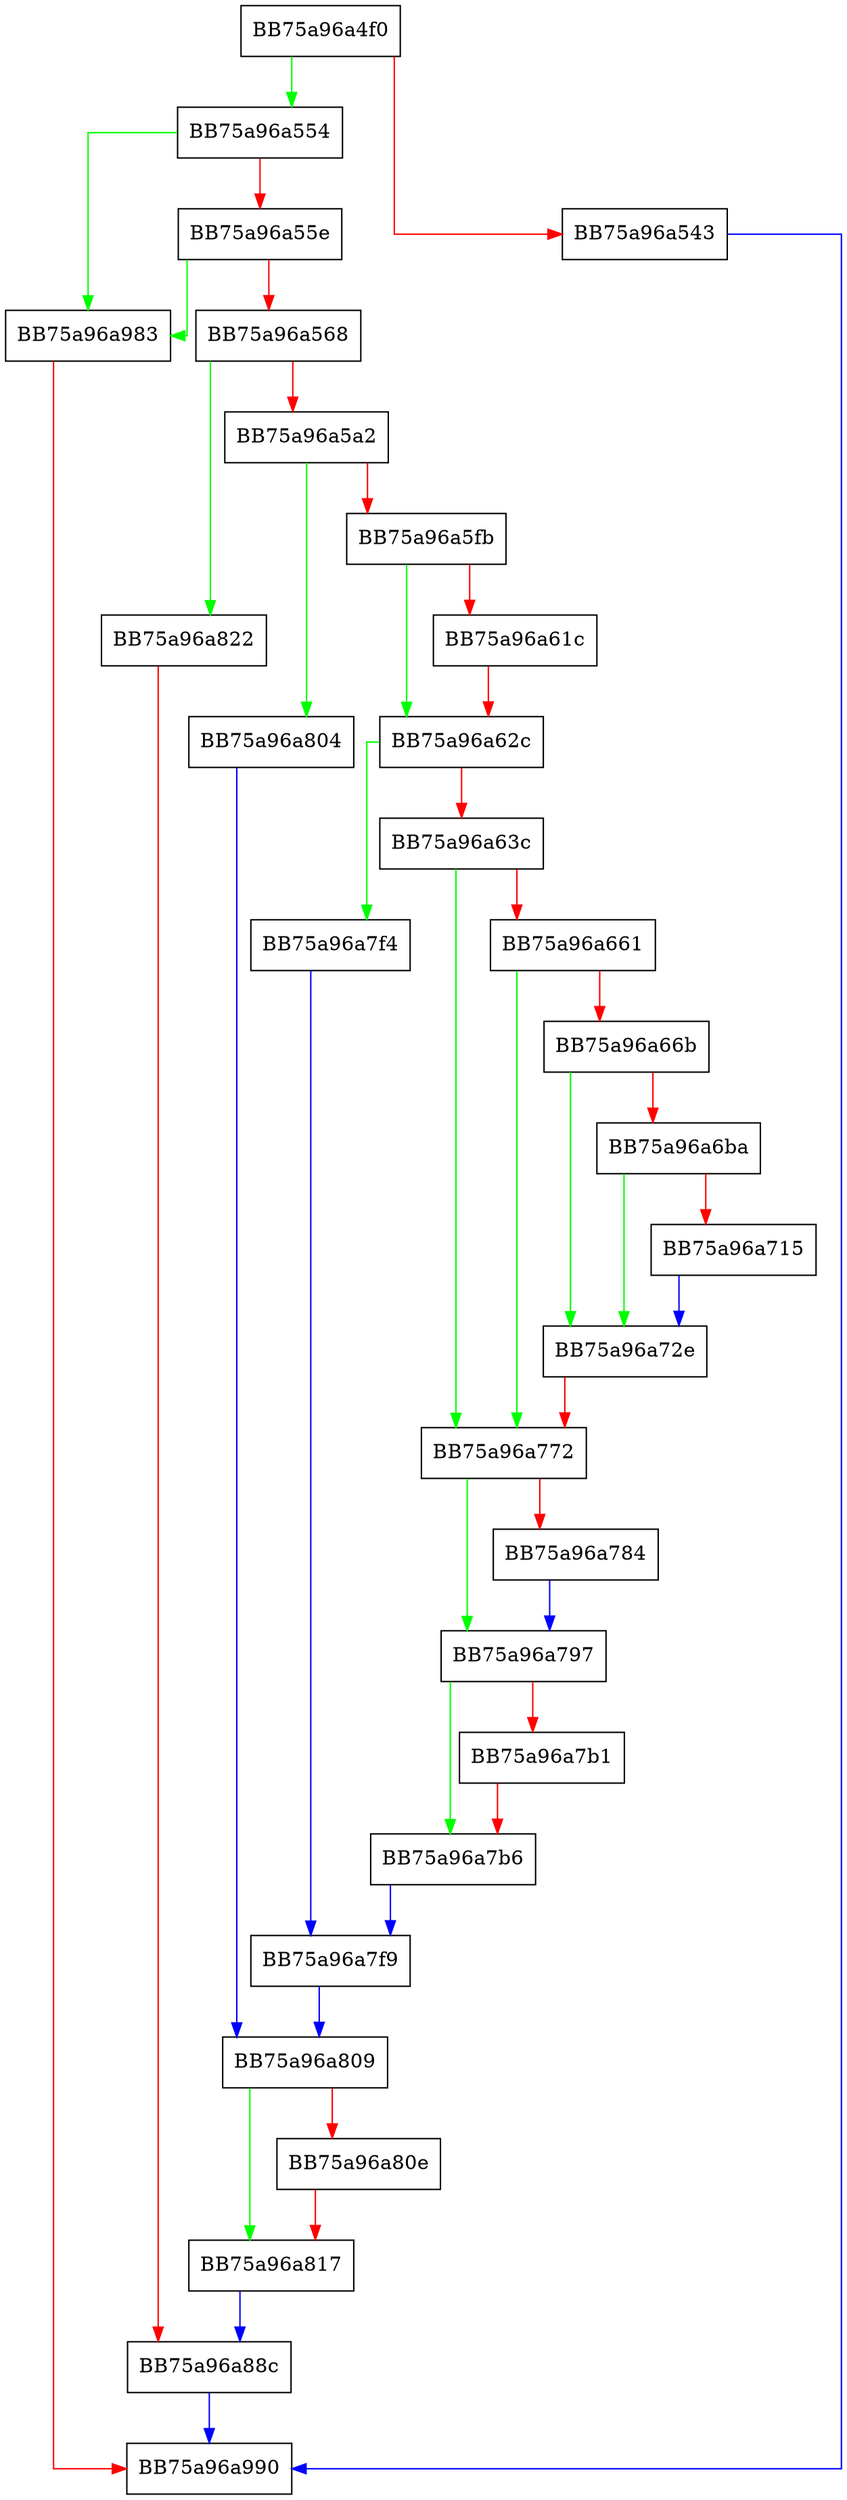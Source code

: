 digraph set_configuration {
  node [shape="box"];
  graph [splines=ortho];
  BB75a96a4f0 -> BB75a96a554 [color="green"];
  BB75a96a4f0 -> BB75a96a543 [color="red"];
  BB75a96a543 -> BB75a96a990 [color="blue"];
  BB75a96a554 -> BB75a96a983 [color="green"];
  BB75a96a554 -> BB75a96a55e [color="red"];
  BB75a96a55e -> BB75a96a983 [color="green"];
  BB75a96a55e -> BB75a96a568 [color="red"];
  BB75a96a568 -> BB75a96a822 [color="green"];
  BB75a96a568 -> BB75a96a5a2 [color="red"];
  BB75a96a5a2 -> BB75a96a804 [color="green"];
  BB75a96a5a2 -> BB75a96a5fb [color="red"];
  BB75a96a5fb -> BB75a96a62c [color="green"];
  BB75a96a5fb -> BB75a96a61c [color="red"];
  BB75a96a61c -> BB75a96a62c [color="red"];
  BB75a96a62c -> BB75a96a7f4 [color="green"];
  BB75a96a62c -> BB75a96a63c [color="red"];
  BB75a96a63c -> BB75a96a772 [color="green"];
  BB75a96a63c -> BB75a96a661 [color="red"];
  BB75a96a661 -> BB75a96a772 [color="green"];
  BB75a96a661 -> BB75a96a66b [color="red"];
  BB75a96a66b -> BB75a96a72e [color="green"];
  BB75a96a66b -> BB75a96a6ba [color="red"];
  BB75a96a6ba -> BB75a96a72e [color="green"];
  BB75a96a6ba -> BB75a96a715 [color="red"];
  BB75a96a715 -> BB75a96a72e [color="blue"];
  BB75a96a72e -> BB75a96a772 [color="red"];
  BB75a96a772 -> BB75a96a797 [color="green"];
  BB75a96a772 -> BB75a96a784 [color="red"];
  BB75a96a784 -> BB75a96a797 [color="blue"];
  BB75a96a797 -> BB75a96a7b6 [color="green"];
  BB75a96a797 -> BB75a96a7b1 [color="red"];
  BB75a96a7b1 -> BB75a96a7b6 [color="red"];
  BB75a96a7b6 -> BB75a96a7f9 [color="blue"];
  BB75a96a7f4 -> BB75a96a7f9 [color="blue"];
  BB75a96a7f9 -> BB75a96a809 [color="blue"];
  BB75a96a804 -> BB75a96a809 [color="blue"];
  BB75a96a809 -> BB75a96a817 [color="green"];
  BB75a96a809 -> BB75a96a80e [color="red"];
  BB75a96a80e -> BB75a96a817 [color="red"];
  BB75a96a817 -> BB75a96a88c [color="blue"];
  BB75a96a822 -> BB75a96a88c [color="red"];
  BB75a96a88c -> BB75a96a990 [color="blue"];
  BB75a96a983 -> BB75a96a990 [color="red"];
}
